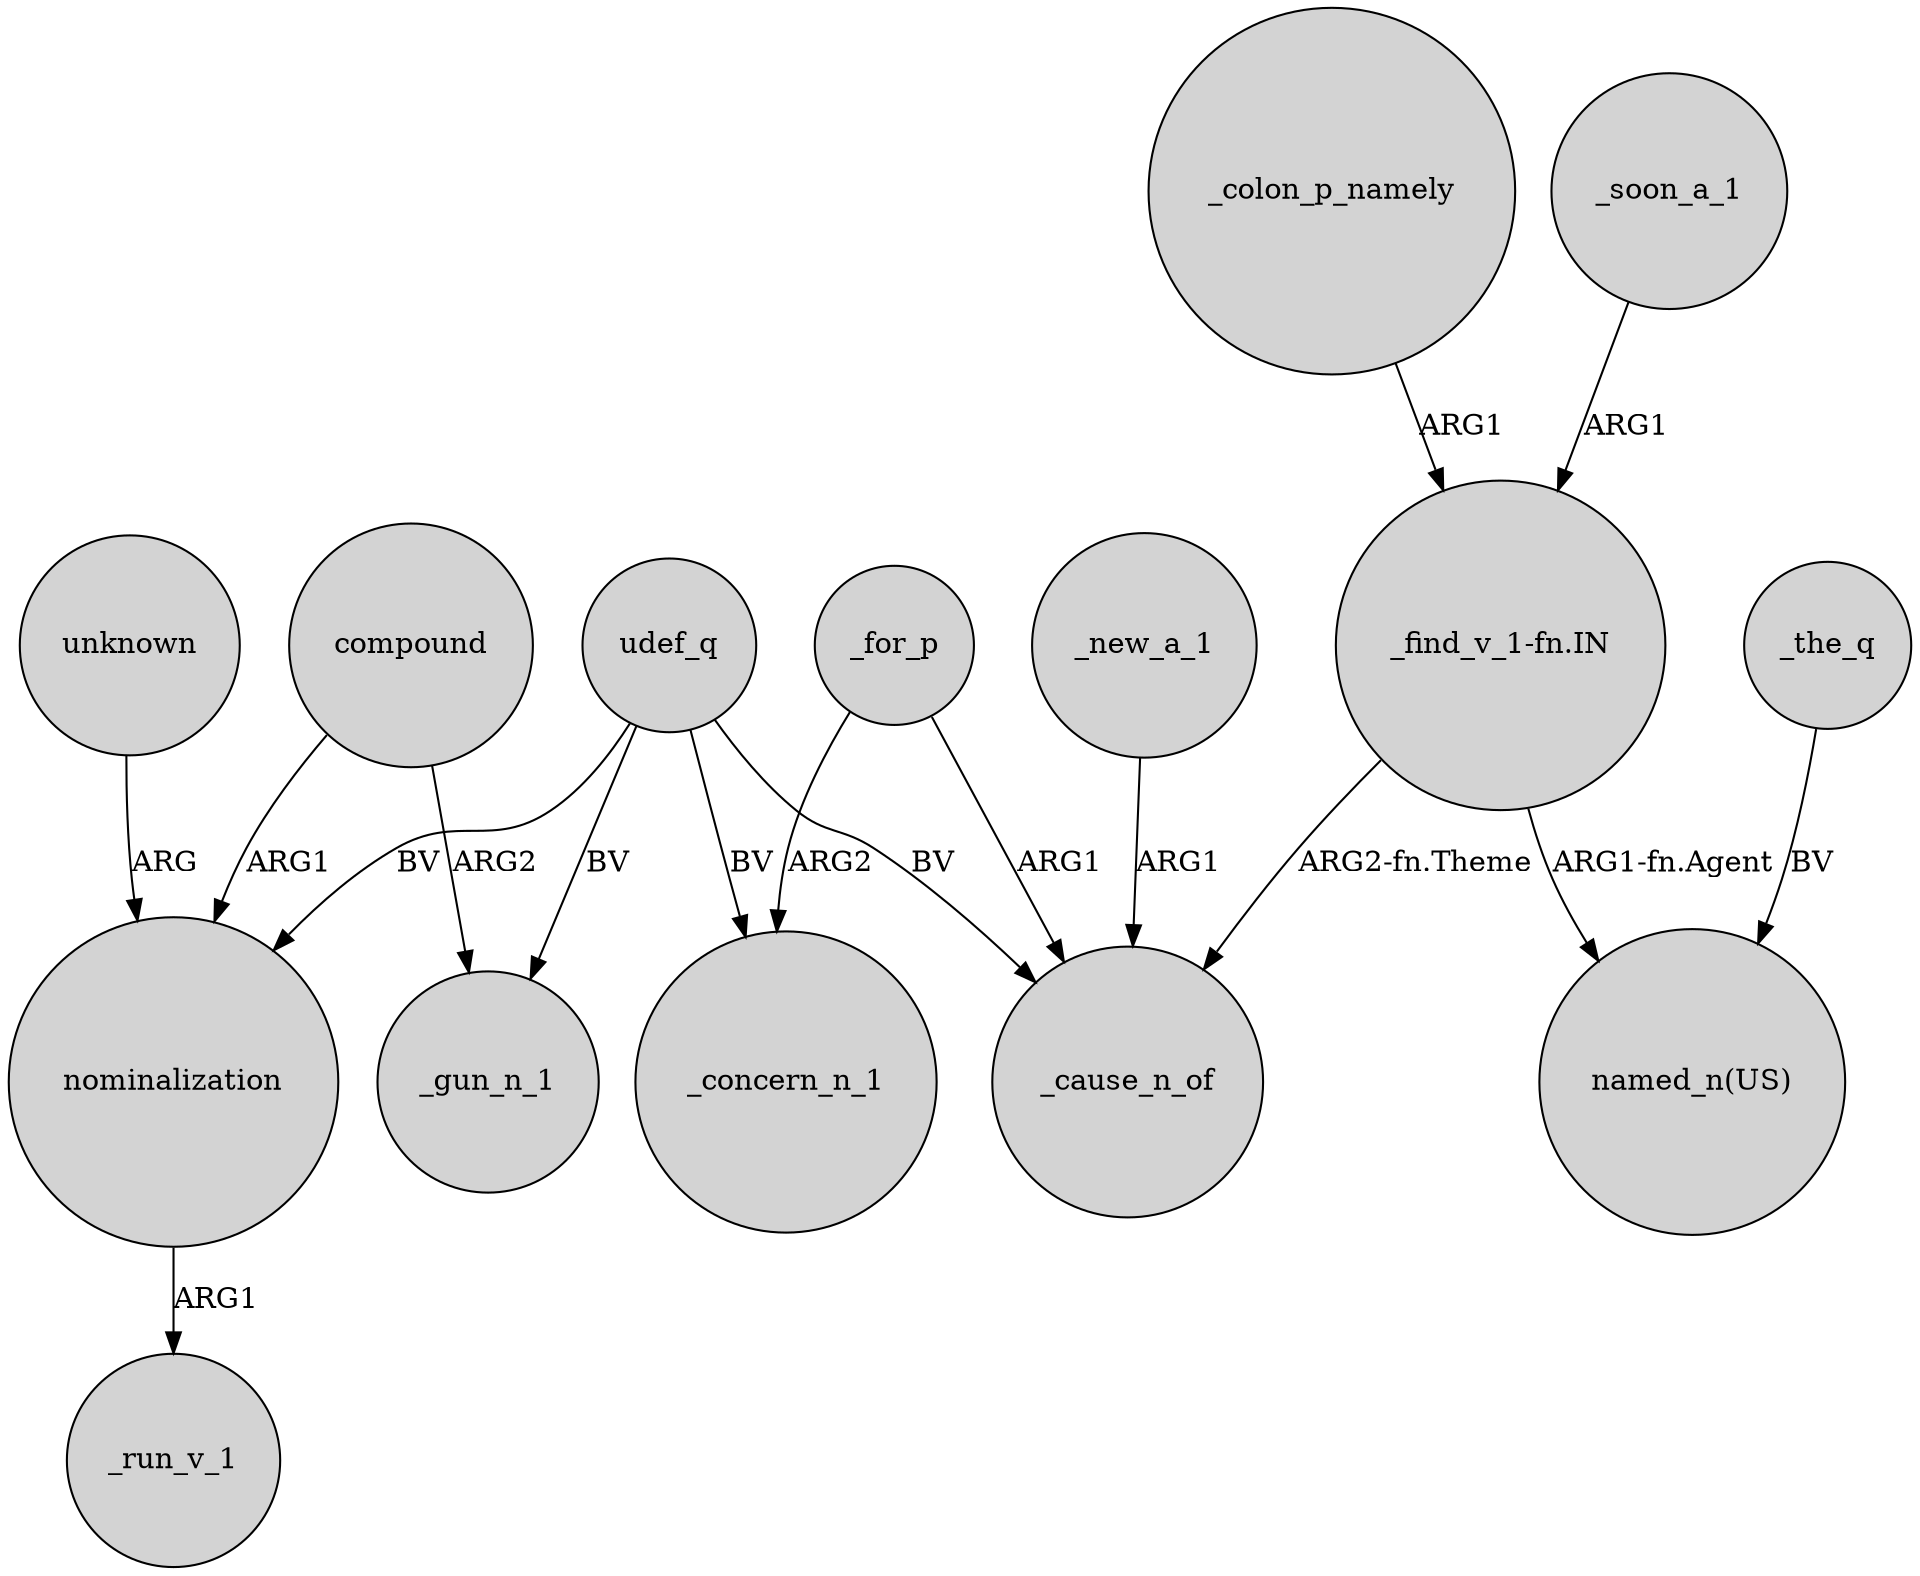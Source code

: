 digraph {
	node [shape=circle style=filled]
	compound -> _gun_n_1 [label=ARG2]
	nominalization -> _run_v_1 [label=ARG1]
	_new_a_1 -> _cause_n_of [label=ARG1]
	udef_q -> _gun_n_1 [label=BV]
	"_find_v_1-fn.IN" -> "named_n(US)" [label="ARG1-fn.Agent"]
	unknown -> nominalization [label=ARG]
	_colon_p_namely -> "_find_v_1-fn.IN" [label=ARG1]
	_for_p -> _cause_n_of [label=ARG1]
	udef_q -> _concern_n_1 [label=BV]
	udef_q -> nominalization [label=BV]
	_soon_a_1 -> "_find_v_1-fn.IN" [label=ARG1]
	compound -> nominalization [label=ARG1]
	_the_q -> "named_n(US)" [label=BV]
	udef_q -> _cause_n_of [label=BV]
	"_find_v_1-fn.IN" -> _cause_n_of [label="ARG2-fn.Theme"]
	_for_p -> _concern_n_1 [label=ARG2]
}
